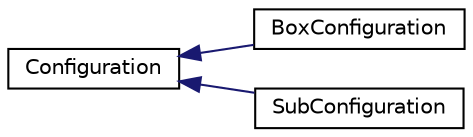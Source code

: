 digraph "Graphical Class Hierarchy"
{
  edge [fontname="Helvetica",fontsize="10",labelfontname="Helvetica",labelfontsize="10"];
  node [fontname="Helvetica",fontsize="10",shape=record];
  rankdir="LR";
  Node1 [label="Configuration",height=0.2,width=0.4,color="black", fillcolor="white", style="filled",URL="$classConfiguration.html"];
  Node1 -> Node2 [dir="back",color="midnightblue",fontsize="10",style="solid",fontname="Helvetica"];
  Node2 [label="BoxConfiguration",height=0.2,width=0.4,color="black", fillcolor="white", style="filled",URL="$classBoxConfiguration.html"];
  Node1 -> Node3 [dir="back",color="midnightblue",fontsize="10",style="solid",fontname="Helvetica"];
  Node3 [label="SubConfiguration",height=0.2,width=0.4,color="black", fillcolor="white", style="filled",URL="$classSubConfiguration.html"];
}
